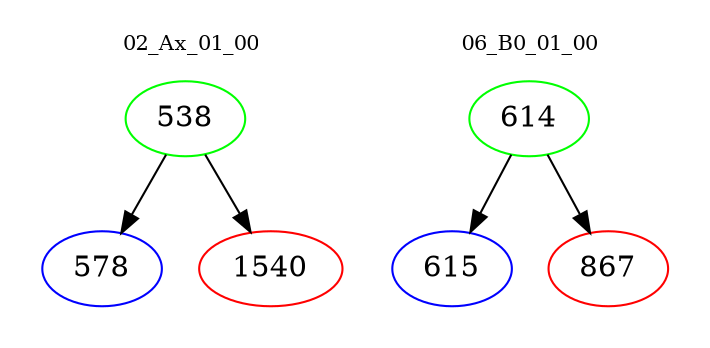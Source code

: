 digraph{
subgraph cluster_0 {
color = white
label = "02_Ax_01_00";
fontsize=10;
T0_538 [label="538", color="green"]
T0_538 -> T0_578 [color="black"]
T0_578 [label="578", color="blue"]
T0_538 -> T0_1540 [color="black"]
T0_1540 [label="1540", color="red"]
}
subgraph cluster_1 {
color = white
label = "06_B0_01_00";
fontsize=10;
T1_614 [label="614", color="green"]
T1_614 -> T1_615 [color="black"]
T1_615 [label="615", color="blue"]
T1_614 -> T1_867 [color="black"]
T1_867 [label="867", color="red"]
}
}
